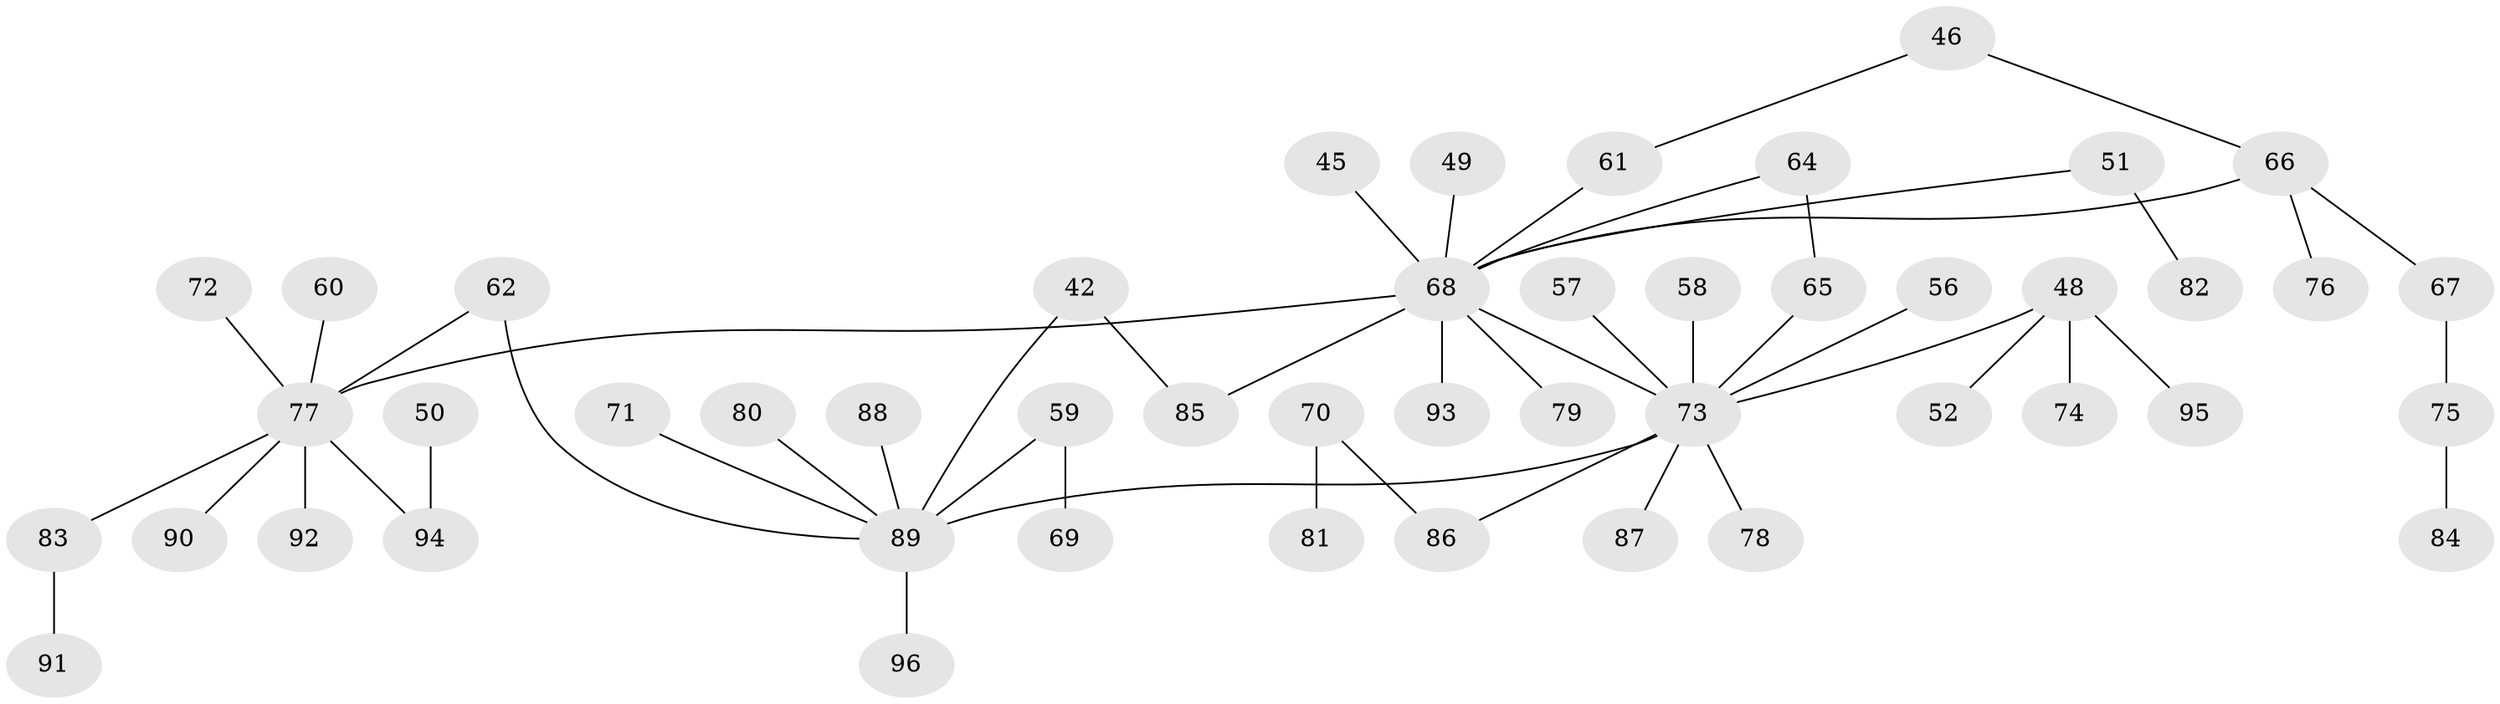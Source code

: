 // original degree distribution, {8: 0.010416666666666666, 5: 0.052083333333333336, 4: 0.0625, 1: 0.4270833333333333, 2: 0.3020833333333333, 3: 0.13541666666666666, 7: 0.010416666666666666}
// Generated by graph-tools (version 1.1) at 2025/42/03/09/25 04:42:17]
// undirected, 48 vertices, 51 edges
graph export_dot {
graph [start="1"]
  node [color=gray90,style=filled];
  42;
  45;
  46;
  48 [super="+7+17+18"];
  49 [super="+25+36"];
  50;
  51;
  52;
  56;
  57 [super="+14"];
  58;
  59 [super="+44"];
  60;
  61;
  62 [super="+28"];
  64 [super="+37"];
  65;
  66 [super="+16"];
  67;
  68 [super="+3+53"];
  69;
  70;
  71;
  72;
  73 [super="+38"];
  74;
  75;
  76;
  77 [super="+40+55+35+12+21+23"];
  78;
  79;
  80;
  81;
  82;
  83;
  84;
  85;
  86 [super="+63"];
  87;
  88;
  89 [super="+32+54"];
  90;
  91;
  92;
  93 [super="+39"];
  94 [super="+20+43+30"];
  95;
  96;
  42 -- 85;
  42 -- 89;
  45 -- 68;
  46 -- 61;
  46 -- 66;
  48 -- 52;
  48 -- 95;
  48 -- 74;
  48 -- 73;
  49 -- 68;
  50 -- 94;
  51 -- 82;
  51 -- 68;
  56 -- 73;
  57 -- 73;
  58 -- 73;
  59 -- 89;
  59 -- 69;
  60 -- 77;
  61 -- 68;
  62 -- 77;
  62 -- 89;
  64 -- 65;
  64 -- 68;
  65 -- 73;
  66 -- 67;
  66 -- 68;
  66 -- 76;
  67 -- 75;
  68 -- 73 [weight=2];
  68 -- 79;
  68 -- 85;
  68 -- 77;
  68 -- 93;
  70 -- 81;
  70 -- 86;
  71 -- 89;
  72 -- 77;
  73 -- 78;
  73 -- 87;
  73 -- 89 [weight=2];
  73 -- 86;
  75 -- 84;
  77 -- 83;
  77 -- 90;
  77 -- 92;
  77 -- 94;
  80 -- 89;
  83 -- 91;
  88 -- 89;
  89 -- 96;
}
